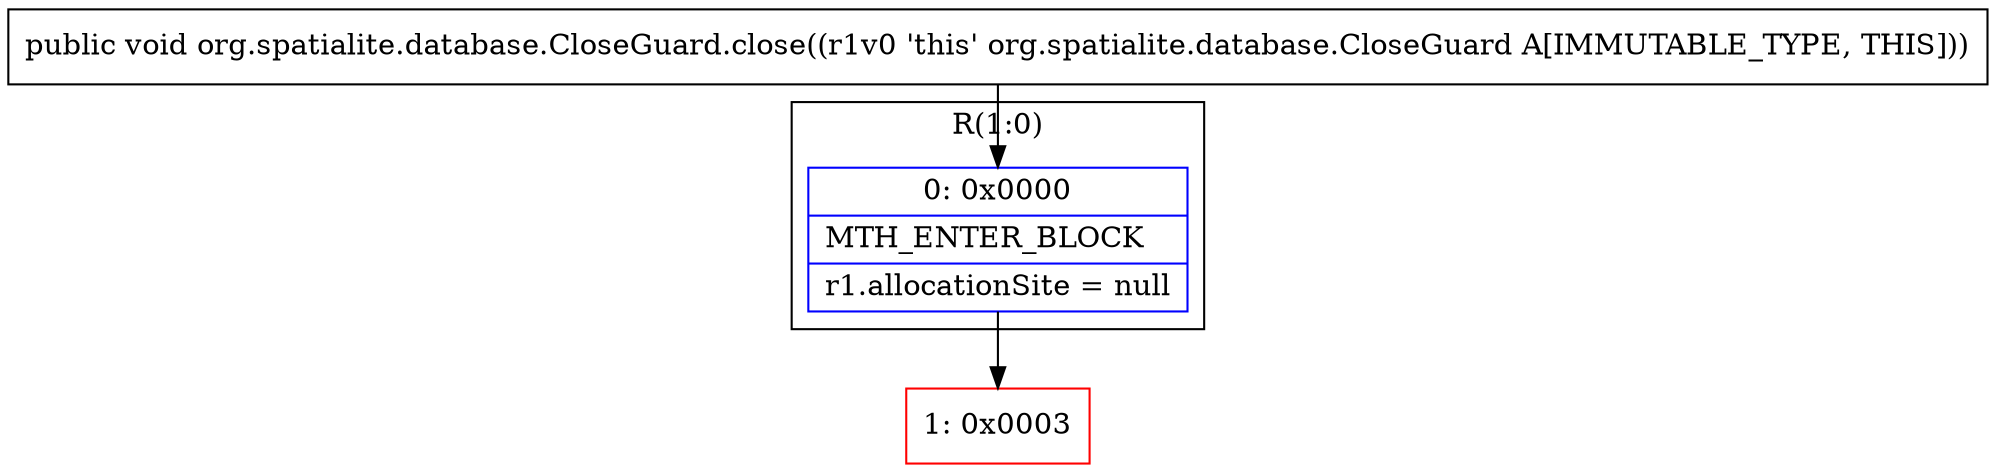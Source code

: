 digraph "CFG fororg.spatialite.database.CloseGuard.close()V" {
subgraph cluster_Region_255050828 {
label = "R(1:0)";
node [shape=record,color=blue];
Node_0 [shape=record,label="{0\:\ 0x0000|MTH_ENTER_BLOCK\l|r1.allocationSite = null\l}"];
}
Node_1 [shape=record,color=red,label="{1\:\ 0x0003}"];
MethodNode[shape=record,label="{public void org.spatialite.database.CloseGuard.close((r1v0 'this' org.spatialite.database.CloseGuard A[IMMUTABLE_TYPE, THIS])) }"];
MethodNode -> Node_0;
Node_0 -> Node_1;
}

